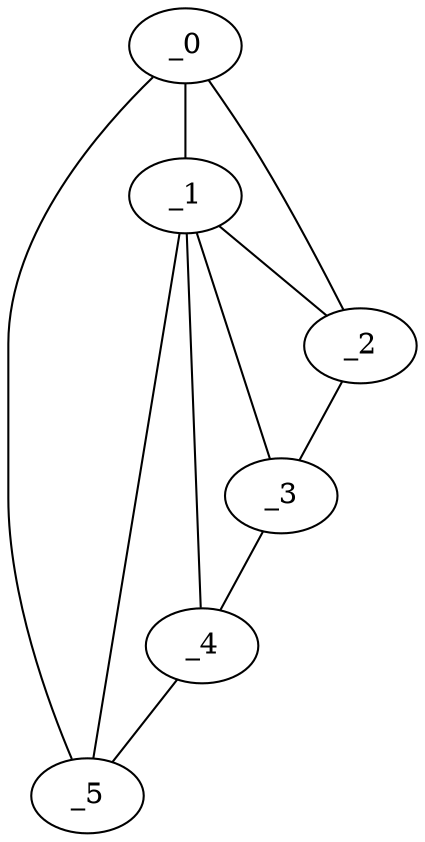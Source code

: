 graph "obj95__180.gxl" {
	_0	 [x=68,
		y=45];
	_1	 [x=102,
		y=39];
	_0 -- _1	 [valence=2];
	_2	 [x=127,
		y=1];
	_0 -- _2	 [valence=1];
	_5	 [x=127,
		y=40];
	_0 -- _5	 [valence=1];
	_1 -- _2	 [valence=2];
	_3	 [x=127,
		y=20];
	_1 -- _3	 [valence=2];
	_4	 [x=127,
		y=24];
	_1 -- _4	 [valence=1];
	_1 -- _5	 [valence=2];
	_2 -- _3	 [valence=1];
	_3 -- _4	 [valence=1];
	_4 -- _5	 [valence=1];
}
